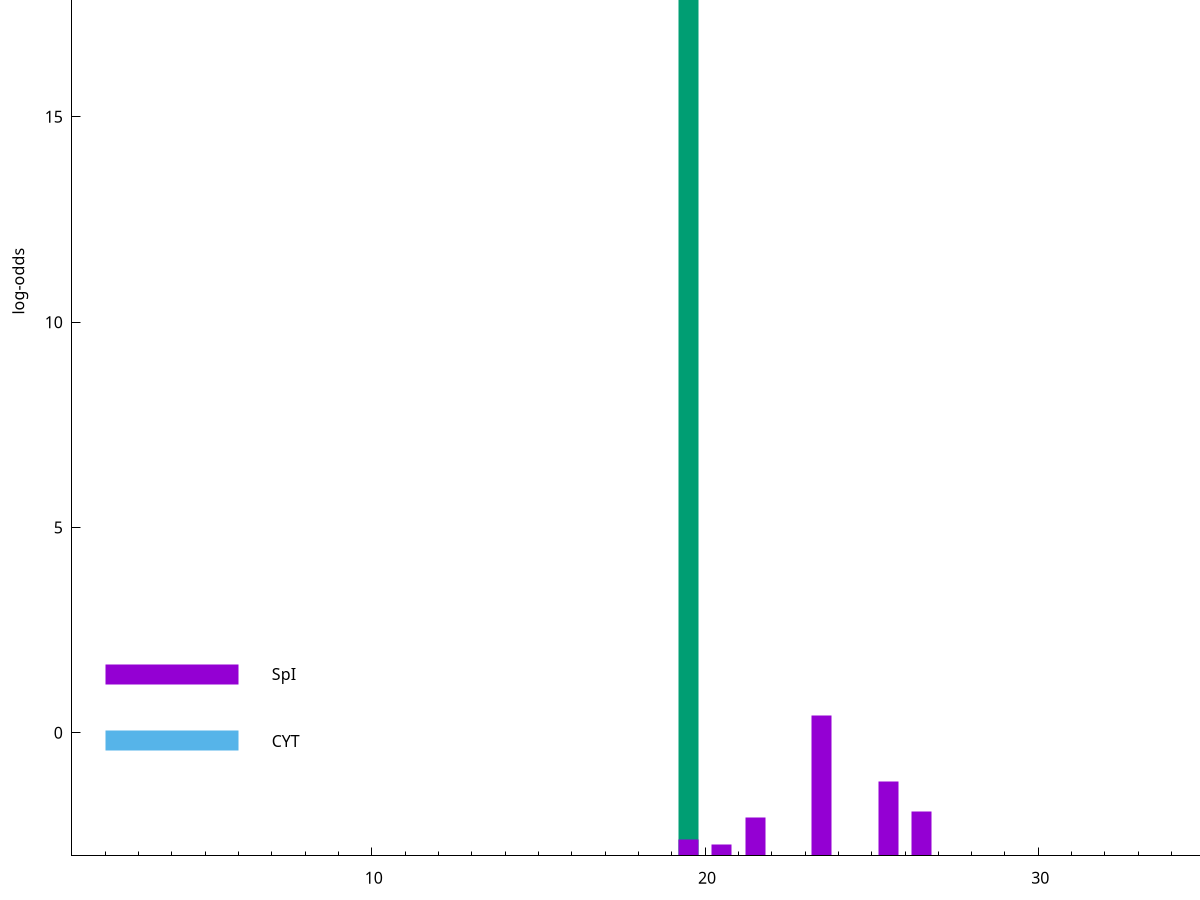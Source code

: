 set title "LipoP predictions for SRR5666616.gff"
set size 2., 1.4
set xrange [1:70] 
set mxtics 10
set yrange [-3:25]
set y2range [0:28]
set ylabel "log-odds"
set term postscript eps color solid "Helvetica" 30
set output "SRR5666616.gff.eps"
set arrow from 2,23.4394 to 6,23.4394 nohead lt 2 lw 20
set label "SpII" at 7,23.4394
set arrow from 2,1.43029 to 6,1.43029 nohead lt 1 lw 20
set label "SpI" at 7,1.43029
set arrow from 2,-0.200913 to 6,-0.200913 nohead lt 3 lw 20
set label "CYT" at 7,-0.200913
set arrow from 2,23.4394 to 6,23.4394 nohead lt 2 lw 20
set label "SpII" at 7,23.4394
# NOTE: The scores below are the log-odds scores with the threshold
# NOTE: subtracted (a hack to make gnuplot make the histogram all
# NOTE: look nice).
plot "-" axes x1y2 title "" with impulses lt 2 lw 20, "-" axes x1y2 title "" with impulses lt 1 lw 20
19.500000 26.439400
e
23.500000 3.426999
25.500000 1.801250
26.500000 1.093870
21.500000 0.933800
19.500000 0.409990
20.500000 0.265980
e
exit
